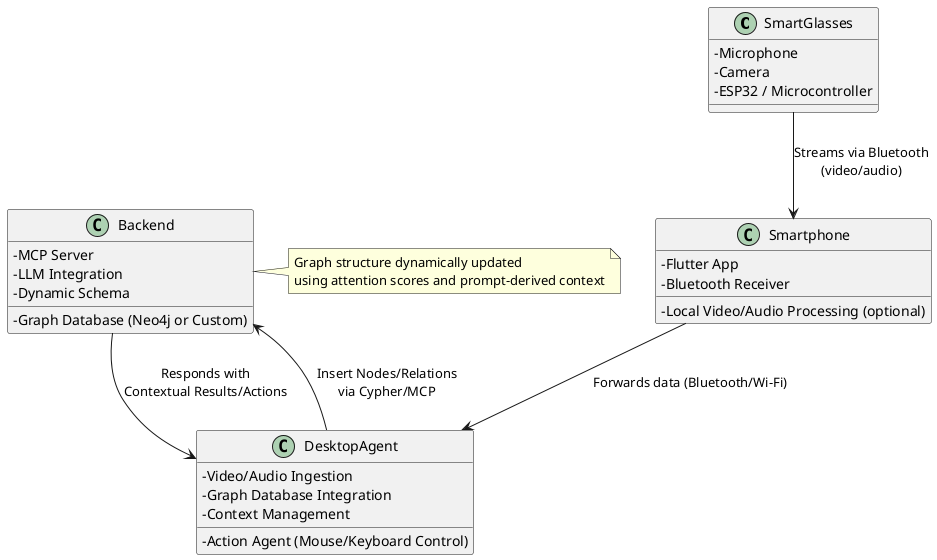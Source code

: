 @startuml
!define RECTANGLE class
skinparam classAttributeIconSize 0

RECTANGLE SmartGlasses {
  - Microphone
  - Camera
  - ESP32 / Microcontroller
}

RECTANGLE Smartphone {
  - Flutter App
  - Bluetooth Receiver
  - Local Video/Audio Processing (optional)
}

RECTANGLE DesktopAgent {
  - Video/Audio Ingestion
  - Graph Database Integration
  - Action Agent (Mouse/Keyboard Control)
  - Context Management
}

RECTANGLE Backend {
  - Graph Database (Neo4j or Custom)
  - MCP Server
  - LLM Integration
  - Dynamic Schema
}

SmartGlasses --> Smartphone : Streams via Bluetooth\n(video/audio)
Smartphone --> DesktopAgent : Forwards data (Bluetooth/Wi-Fi)
DesktopAgent --> Backend : Insert Nodes/Relations\nvia Cypher/MCP
Backend --> DesktopAgent : Responds with\nContextual Results/Actions

note right of Backend
  Graph structure dynamically updated
  using attention scores and prompt-derived context
end note

@enduml
